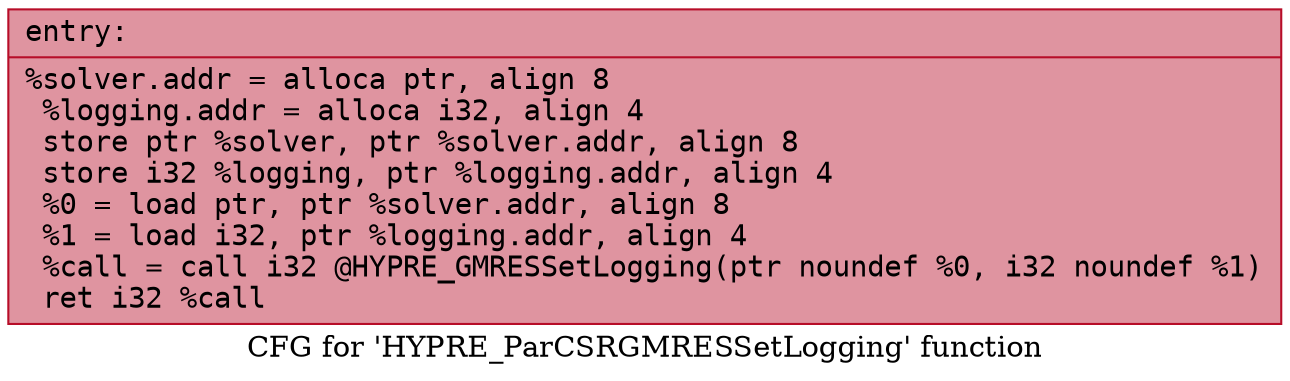 digraph "CFG for 'HYPRE_ParCSRGMRESSetLogging' function" {
	label="CFG for 'HYPRE_ParCSRGMRESSetLogging' function";

	Node0x55e35e767230 [shape=record,color="#b70d28ff", style=filled, fillcolor="#b70d2870" fontname="Courier",label="{entry:\l|  %solver.addr = alloca ptr, align 8\l  %logging.addr = alloca i32, align 4\l  store ptr %solver, ptr %solver.addr, align 8\l  store i32 %logging, ptr %logging.addr, align 4\l  %0 = load ptr, ptr %solver.addr, align 8\l  %1 = load i32, ptr %logging.addr, align 4\l  %call = call i32 @HYPRE_GMRESSetLogging(ptr noundef %0, i32 noundef %1)\l  ret i32 %call\l}"];
}
